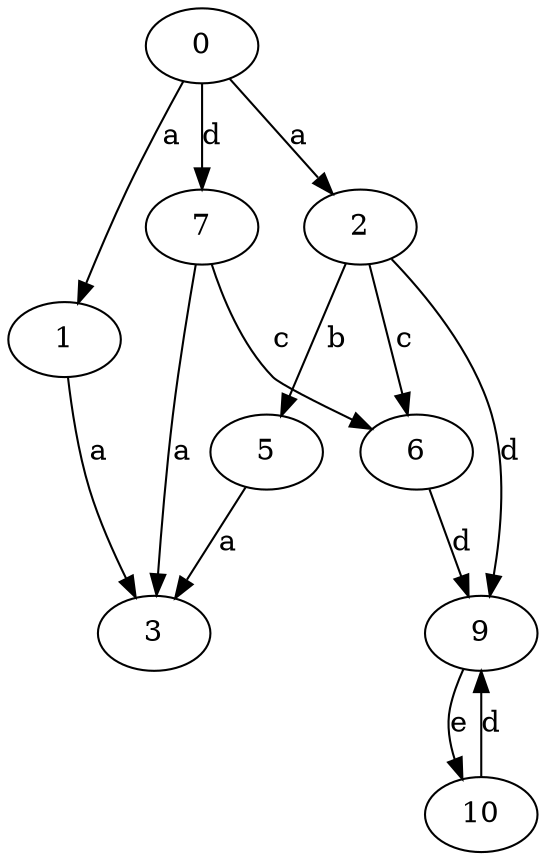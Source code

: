 strict digraph  {
1;
2;
3;
5;
6;
7;
0;
9;
10;
1 -> 3  [label=a];
2 -> 5  [label=b];
2 -> 6  [label=c];
2 -> 9  [label=d];
5 -> 3  [label=a];
6 -> 9  [label=d];
7 -> 3  [label=a];
7 -> 6  [label=c];
0 -> 1  [label=a];
0 -> 2  [label=a];
0 -> 7  [label=d];
9 -> 10  [label=e];
10 -> 9  [label=d];
}
